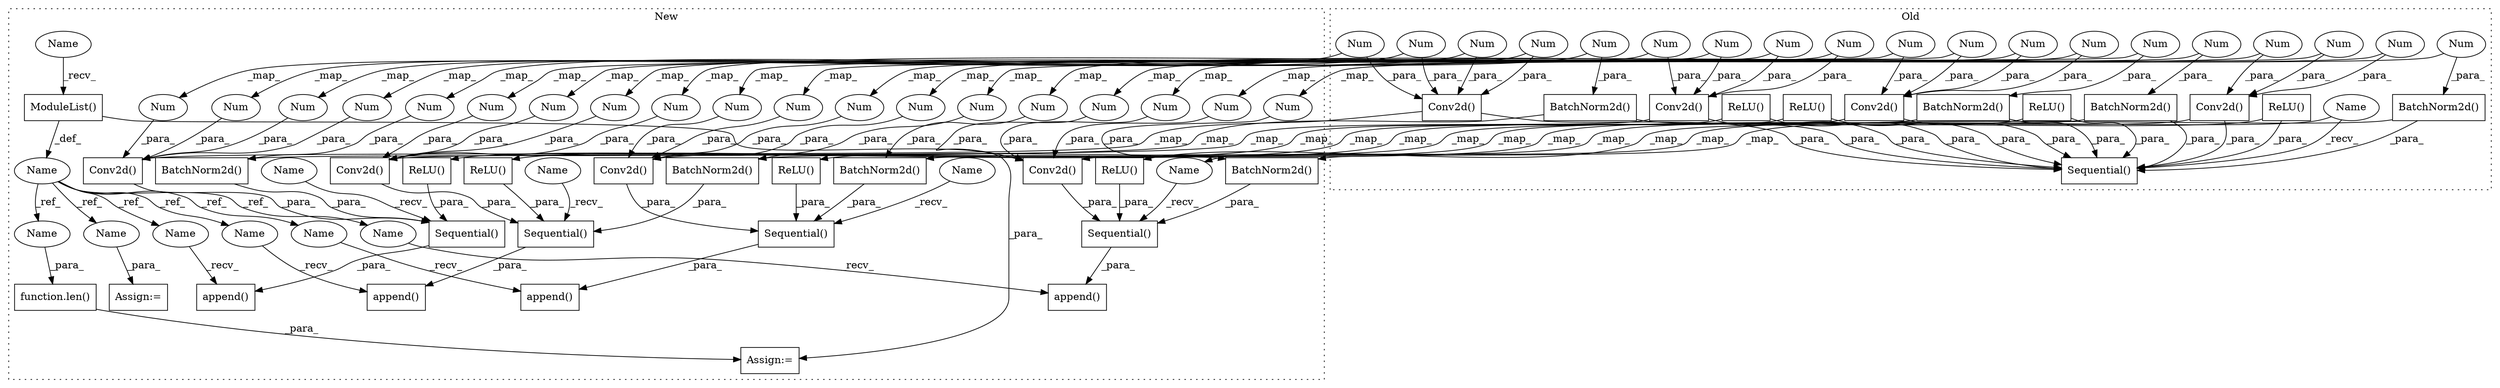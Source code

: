 digraph G {
subgraph cluster0 {
1 [label="ReLU()" a="75" s="3195" l="9" shape="box"];
5 [label="Sequential()" a="75" s="2861,3312" l="27,11" shape="box"];
6 [label="BatchNorm2d()" a="75" s="3162,3180" l="15,1" shape="box"];
8 [label="Num" a="76" s="3177" l="3" shape="ellipse"];
10 [label="BatchNorm2d()" a="75" s="2950,2968" l="15,1" shape="box"];
13 [label="Num" a="76" s="2965" l="3" shape="ellipse"];
21 [label="ReLU()" a="75" s="2983" l="9" shape="box"];
26 [label="BatchNorm2d()" a="75" s="3056,3074" l="15,1" shape="box"];
29 [label="Num" a="76" s="3071" l="3" shape="ellipse"];
32 [label="ReLU()" a="75" s="3303" l="9" shape="box"];
34 [label="BatchNorm2d()" a="75" s="3269,3288" l="15,1" shape="box"];
35 [label="Conv2d()" a="75" s="3112,3136" l="10,12" shape="box"];
37 [label="Num" a="76" s="3127" l="3" shape="ellipse"];
39 [label="Num" a="76" s="3135" l="1" shape="ellipse"];
41 [label="Num" a="76" s="3132" l="1" shape="ellipse"];
43 [label="Conv2d()" a="75" s="2888,2924" l="10,12" shape="box"];
45 [label="Num" a="76" s="3284" l="4" shape="ellipse"];
47 [label="Num" a="76" s="2915" l="3" shape="ellipse"];
49 [label="Num" a="76" s="2920" l="1" shape="ellipse"];
51 [label="Num" a="76" s="3122" l="3" shape="ellipse"];
53 [label="Num" a="76" s="2923" l="1" shape="ellipse"];
55 [label="Conv2d()" a="75" s="3006,3030" l="10,12" shape="box"];
57 [label="Num" a="76" s="3029" l="1" shape="ellipse"];
59 [label="Num" a="76" s="3016" l="3" shape="ellipse"];
62 [label="Num" a="76" s="3026" l="1" shape="ellipse"];
64 [label="Conv2d()" a="75" s="3218,3243" l="10,12" shape="box"];
66 [label="Num" a="76" s="3239" l="1" shape="ellipse"];
68 [label="Num" a="76" s="3021" l="3" shape="ellipse"];
70 [label="Num" a="76" s="3228" l="3" shape="ellipse"];
71 [label="Num" a="76" s="3242" l="1" shape="ellipse"];
73 [label="Num" a="76" s="3233" l="4" shape="ellipse"];
76 [label="ReLU()" a="75" s="3089" l="9" shape="box"];
88 [label="Name" a="87" s="2861" l="2" shape="ellipse"];
label = "Old";
style="dotted";
}
subgraph cluster1 {
2 [label="ReLU()" a="75" s="3650" l="9" shape="box"];
3 [label="Sequential()" a="75" s="3528,3659" l="31,15" shape="box"];
4 [label="Sequential()" a="75" s="3335,3466" l="31,15" shape="box"];
7 [label="BatchNorm2d()" a="75" s="3613,3631" l="15,1" shape="box"];
9 [label="Num" a="76" s="3628" l="3" shape="ellipse"];
11 [label="BatchNorm2d()" a="75" s="3228,3246" l="15,1" shape="box"];
12 [label="Num" a="76" s="3243" l="3" shape="ellipse"];
14 [label="append()" a="75" s="3501,3674" l="27,10" shape="box"];
15 [label="Name" a="87" s="3070" l="6" shape="ellipse"];
16 [label="function.len()" a="75" s="3931,3941" l="4,1" shape="box"];
17 [label="append()" a="75" s="3104,3288" l="27,10" shape="box"];
18 [label="ModuleList()" a="75" s="3079" l="15" shape="box"];
19 [label="append()" a="75" s="3308,3481" l="27,10" shape="box"];
20 [label="ReLU()" a="75" s="3265" l="9" shape="box"];
22 [label="Assign:=" a="68" s="3900" l="3" shape="box"];
23 [label="Assign:=" a="68" s="3928" l="3" shape="box"];
24 [label="Sequential()" a="75" s="3131,3274" l="31,14" shape="box"];
25 [label="append()" a="75" s="3694,3869" l="27,10" shape="box"];
27 [label="BatchNorm2d()" a="75" s="3420,3438" l="15,1" shape="box"];
28 [label="Sequential()" a="75" s="3721,3854" l="31,15" shape="box"];
30 [label="Num" a="76" s="3435" l="3" shape="ellipse"];
31 [label="ReLU()" a="75" s="3845" l="9" shape="box"];
33 [label="BatchNorm2d()" a="75" s="3807,3826" l="15,1" shape="box"];
36 [label="Conv2d()" a="75" s="3559,3583" l="10,12" shape="box"];
38 [label="Num" a="76" s="3574" l="3" shape="ellipse"];
40 [label="Num" a="76" s="3582" l="1" shape="ellipse"];
42 [label="Num" a="76" s="3579" l="1" shape="ellipse"];
44 [label="Conv2d()" a="75" s="3162,3198" l="10,12" shape="box"];
46 [label="Num" a="76" s="3822" l="4" shape="ellipse"];
48 [label="Num" a="76" s="3189" l="3" shape="ellipse"];
50 [label="Num" a="76" s="3194" l="1" shape="ellipse"];
52 [label="Num" a="76" s="3569" l="3" shape="ellipse"];
54 [label="Num" a="76" s="3197" l="1" shape="ellipse"];
56 [label="Conv2d()" a="75" s="3366,3390" l="10,12" shape="box"];
58 [label="Num" a="76" s="3389" l="1" shape="ellipse"];
60 [label="Num" a="76" s="3376" l="3" shape="ellipse"];
61 [label="Num" a="76" s="3386" l="1" shape="ellipse"];
63 [label="Conv2d()" a="75" s="3752,3777" l="10,12" shape="box"];
65 [label="Num" a="76" s="3773" l="1" shape="ellipse"];
67 [label="Num" a="76" s="3381" l="3" shape="ellipse"];
69 [label="Num" a="76" s="3762" l="3" shape="ellipse"];
72 [label="Num" a="76" s="3776" l="1" shape="ellipse"];
74 [label="Num" a="76" s="3767" l="4" shape="ellipse"];
75 [label="ReLU()" a="75" s="3457" l="9" shape="box"];
77 [label="Name" a="87" s="3079" l="2" shape="ellipse"];
78 [label="Name" a="87" s="3721" l="2" shape="ellipse"];
79 [label="Name" a="87" s="3335" l="2" shape="ellipse"];
80 [label="Name" a="87" s="3131" l="2" shape="ellipse"];
81 [label="Name" a="87" s="3528" l="2" shape="ellipse"];
82 [label="Name" a="87" s="3501" l="6" shape="ellipse"];
83 [label="Name" a="87" s="3903" l="6" shape="ellipse"];
84 [label="Name" a="87" s="3308" l="6" shape="ellipse"];
85 [label="Name" a="87" s="3104" l="6" shape="ellipse"];
86 [label="Name" a="87" s="3935" l="6" shape="ellipse"];
87 [label="Name" a="87" s="3694" l="6" shape="ellipse"];
label = "New";
style="dotted";
}
1 -> 5 [label="_para_"];
1 -> 2 [label="_map_"];
2 -> 3 [label="_para_"];
3 -> 14 [label="_para_"];
4 -> 19 [label="_para_"];
6 -> 5 [label="_para_"];
6 -> 7 [label="_map_"];
7 -> 3 [label="_para_"];
8 -> 9 [label="_map_"];
8 -> 6 [label="_para_"];
9 -> 7 [label="_para_"];
10 -> 5 [label="_para_"];
10 -> 11 [label="_map_"];
11 -> 24 [label="_para_"];
12 -> 11 [label="_para_"];
13 -> 10 [label="_para_"];
13 -> 12 [label="_map_"];
15 -> 87 [label="_ref_"];
15 -> 83 [label="_ref_"];
15 -> 85 [label="_ref_"];
15 -> 84 [label="_ref_"];
15 -> 82 [label="_ref_"];
15 -> 86 [label="_ref_"];
16 -> 23 [label="_para_"];
18 -> 15 [label="_def_"];
18 -> 23 [label="_para_"];
20 -> 24 [label="_para_"];
21 -> 5 [label="_para_"];
21 -> 20 [label="_map_"];
24 -> 17 [label="_para_"];
26 -> 5 [label="_para_"];
26 -> 27 [label="_map_"];
27 -> 4 [label="_para_"];
28 -> 25 [label="_para_"];
29 -> 30 [label="_map_"];
29 -> 26 [label="_para_"];
30 -> 27 [label="_para_"];
31 -> 28 [label="_para_"];
32 -> 31 [label="_map_"];
32 -> 5 [label="_para_"];
33 -> 28 [label="_para_"];
34 -> 5 [label="_para_"];
34 -> 33 [label="_map_"];
35 -> 36 [label="_map_"];
35 -> 5 [label="_para_"];
36 -> 3 [label="_para_"];
37 -> 35 [label="_para_"];
37 -> 38 [label="_map_"];
38 -> 36 [label="_para_"];
39 -> 35 [label="_para_"];
39 -> 40 [label="_map_"];
40 -> 36 [label="_para_"];
41 -> 35 [label="_para_"];
41 -> 42 [label="_map_"];
42 -> 36 [label="_para_"];
43 -> 44 [label="_map_"];
43 -> 5 [label="_para_"];
44 -> 24 [label="_para_"];
45 -> 34 [label="_para_"];
45 -> 46 [label="_map_"];
46 -> 33 [label="_para_"];
47 -> 43 [label="_para_"];
47 -> 48 [label="_map_"];
48 -> 44 [label="_para_"];
49 -> 43 [label="_para_"];
49 -> 50 [label="_map_"];
50 -> 44 [label="_para_"];
51 -> 35 [label="_para_"];
51 -> 52 [label="_map_"];
52 -> 36 [label="_para_"];
53 -> 43 [label="_para_"];
53 -> 54 [label="_map_"];
54 -> 44 [label="_para_"];
55 -> 56 [label="_map_"];
55 -> 5 [label="_para_"];
56 -> 4 [label="_para_"];
57 -> 55 [label="_para_"];
57 -> 58 [label="_map_"];
58 -> 56 [label="_para_"];
59 -> 60 [label="_map_"];
59 -> 55 [label="_para_"];
60 -> 56 [label="_para_"];
61 -> 56 [label="_para_"];
62 -> 55 [label="_para_"];
62 -> 61 [label="_map_"];
63 -> 28 [label="_para_"];
64 -> 5 [label="_para_"];
64 -> 63 [label="_map_"];
65 -> 63 [label="_para_"];
66 -> 64 [label="_para_"];
66 -> 65 [label="_map_"];
67 -> 56 [label="_para_"];
68 -> 55 [label="_para_"];
68 -> 67 [label="_map_"];
69 -> 63 [label="_para_"];
70 -> 69 [label="_map_"];
70 -> 64 [label="_para_"];
71 -> 64 [label="_para_"];
71 -> 72 [label="_map_"];
72 -> 63 [label="_para_"];
73 -> 64 [label="_para_"];
73 -> 74 [label="_map_"];
74 -> 63 [label="_para_"];
75 -> 4 [label="_para_"];
76 -> 5 [label="_para_"];
76 -> 75 [label="_map_"];
77 -> 18 [label="_recv_"];
78 -> 28 [label="_recv_"];
79 -> 4 [label="_recv_"];
80 -> 24 [label="_recv_"];
81 -> 3 [label="_recv_"];
82 -> 14 [label="_recv_"];
83 -> 22 [label="_para_"];
84 -> 19 [label="_recv_"];
85 -> 17 [label="_recv_"];
86 -> 16 [label="_para_"];
87 -> 25 [label="_recv_"];
88 -> 5 [label="_recv_"];
88 -> 80 [label="_map_"];
}